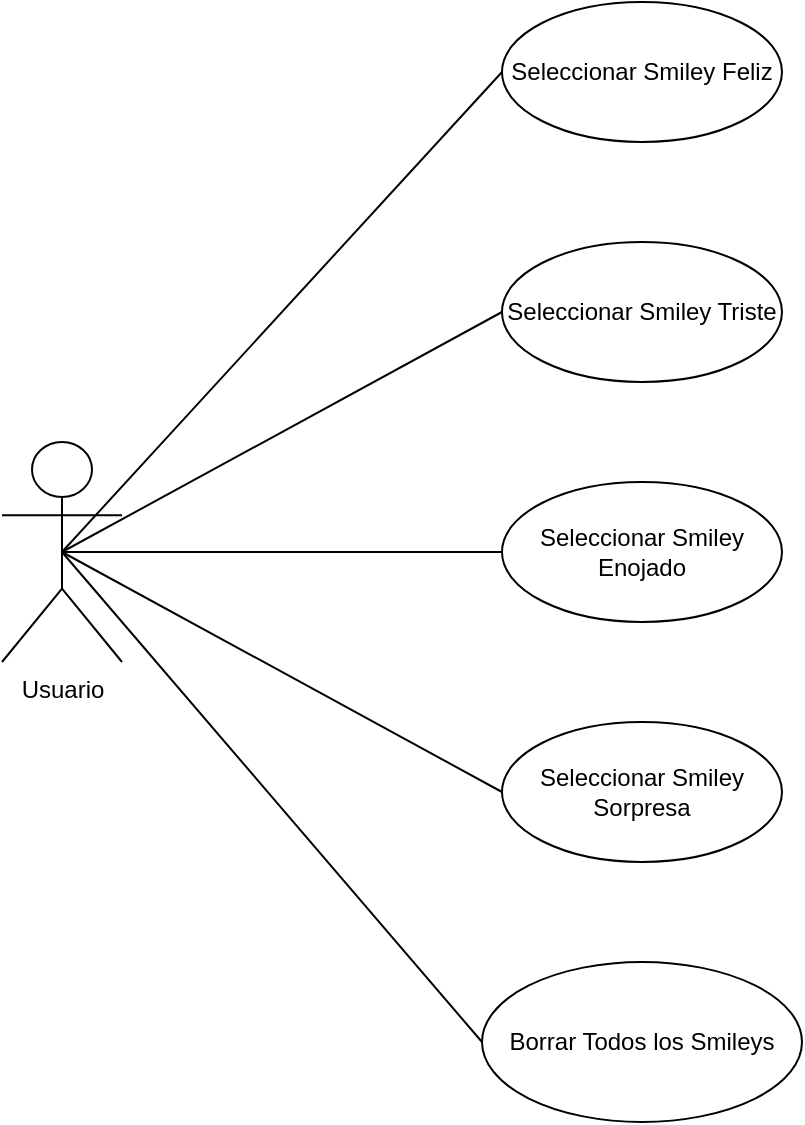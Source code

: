 <mxfile version="27.0.8">
  <diagram name="Página-1" id="4qcjo1QH9zZb1pUCdPCP">
    <mxGraphModel dx="1358" dy="751" grid="1" gridSize="10" guides="1" tooltips="1" connect="1" arrows="1" fold="1" page="1" pageScale="1" pageWidth="827" pageHeight="1169" math="0" shadow="0">
      <root>
        <mxCell id="0" />
        <mxCell id="1" parent="0" />
        <mxCell id="G1nVPlO1smduGG9V12vM-1" value="&lt;font style=&quot;vertical-align: inherit;&quot;&gt;&lt;font style=&quot;vertical-align: inherit;&quot;&gt;Usuario&lt;/font&gt;&lt;/font&gt;" style="shape=umlActor;verticalLabelPosition=bottom;verticalAlign=top;html=1;" vertex="1" parent="1">
          <mxGeometry x="190" y="290" width="60" height="110" as="geometry" />
        </mxCell>
        <mxCell id="G1nVPlO1smduGG9V12vM-3" value="&lt;font style=&quot;vertical-align: inherit;&quot;&gt;&lt;font style=&quot;vertical-align: inherit;&quot;&gt;Seleccionar Smiley Feliz&lt;/font&gt;&lt;/font&gt;" style="ellipse;whiteSpace=wrap;html=1;" vertex="1" parent="1">
          <mxGeometry x="440" y="70" width="140" height="70" as="geometry" />
        </mxCell>
        <mxCell id="G1nVPlO1smduGG9V12vM-4" value="&lt;font style=&quot;vertical-align: inherit;&quot;&gt;&lt;font style=&quot;vertical-align: inherit;&quot;&gt;Seleccionar Smiley Triste&lt;/font&gt;&lt;/font&gt;" style="ellipse;whiteSpace=wrap;html=1;" vertex="1" parent="1">
          <mxGeometry x="440" y="190" width="140" height="70" as="geometry" />
        </mxCell>
        <mxCell id="G1nVPlO1smduGG9V12vM-5" value="&lt;font style=&quot;vertical-align: inherit;&quot;&gt;&lt;font style=&quot;vertical-align: inherit;&quot;&gt;Seleccionar Smiley Enojado&lt;/font&gt;&lt;/font&gt;" style="ellipse;whiteSpace=wrap;html=1;" vertex="1" parent="1">
          <mxGeometry x="440" y="310" width="140" height="70" as="geometry" />
        </mxCell>
        <mxCell id="G1nVPlO1smduGG9V12vM-6" value="&lt;font style=&quot;vertical-align: inherit;&quot;&gt;&lt;font style=&quot;vertical-align: inherit;&quot;&gt;Seleccionar Smiley Sorpresa&lt;/font&gt;&lt;/font&gt;" style="ellipse;whiteSpace=wrap;html=1;" vertex="1" parent="1">
          <mxGeometry x="440" y="430" width="140" height="70" as="geometry" />
        </mxCell>
        <mxCell id="G1nVPlO1smduGG9V12vM-7" value="&lt;font style=&quot;vertical-align: inherit;&quot;&gt;&lt;font style=&quot;vertical-align: inherit;&quot;&gt;Borrar Todos los Smileys&lt;/font&gt;&lt;/font&gt;" style="ellipse;whiteSpace=wrap;html=1;" vertex="1" parent="1">
          <mxGeometry x="430" y="550" width="160" height="80" as="geometry" />
        </mxCell>
        <mxCell id="G1nVPlO1smduGG9V12vM-12" value="" style="endArrow=none;html=1;rounded=0;entryX=0;entryY=0.5;entryDx=0;entryDy=0;exitX=0.5;exitY=0.5;exitDx=0;exitDy=0;exitPerimeter=0;" edge="1" parent="1" source="G1nVPlO1smduGG9V12vM-1" target="G1nVPlO1smduGG9V12vM-4">
          <mxGeometry width="50" height="50" relative="1" as="geometry">
            <mxPoint x="230" y="345" as="sourcePoint" />
            <mxPoint x="350" y="260" as="targetPoint" />
          </mxGeometry>
        </mxCell>
        <mxCell id="G1nVPlO1smduGG9V12vM-13" value="" style="endArrow=none;html=1;rounded=0;entryX=0;entryY=0.5;entryDx=0;entryDy=0;exitX=0.5;exitY=0.5;exitDx=0;exitDy=0;exitPerimeter=0;" edge="1" parent="1" source="G1nVPlO1smduGG9V12vM-1" target="G1nVPlO1smduGG9V12vM-5">
          <mxGeometry width="50" height="50" relative="1" as="geometry">
            <mxPoint x="330" y="400" as="sourcePoint" />
            <mxPoint x="380" y="350" as="targetPoint" />
          </mxGeometry>
        </mxCell>
        <mxCell id="G1nVPlO1smduGG9V12vM-14" value="" style="endArrow=none;html=1;rounded=0;entryX=0;entryY=0.5;entryDx=0;entryDy=0;exitX=0.5;exitY=0.5;exitDx=0;exitDy=0;exitPerimeter=0;" edge="1" parent="1" source="G1nVPlO1smduGG9V12vM-1" target="G1nVPlO1smduGG9V12vM-6">
          <mxGeometry width="50" height="50" relative="1" as="geometry">
            <mxPoint x="310" y="510" as="sourcePoint" />
            <mxPoint x="360" y="460" as="targetPoint" />
          </mxGeometry>
        </mxCell>
        <mxCell id="G1nVPlO1smduGG9V12vM-15" value="" style="endArrow=none;html=1;rounded=0;entryX=0;entryY=0.5;entryDx=0;entryDy=0;exitX=0.5;exitY=0.5;exitDx=0;exitDy=0;exitPerimeter=0;" edge="1" parent="1" source="G1nVPlO1smduGG9V12vM-1" target="G1nVPlO1smduGG9V12vM-7">
          <mxGeometry width="50" height="50" relative="1" as="geometry">
            <mxPoint x="340" y="590" as="sourcePoint" />
            <mxPoint x="390" y="540" as="targetPoint" />
          </mxGeometry>
        </mxCell>
        <mxCell id="G1nVPlO1smduGG9V12vM-16" value="" style="endArrow=none;html=1;rounded=0;entryX=0;entryY=0.5;entryDx=0;entryDy=0;exitX=0.5;exitY=0.5;exitDx=0;exitDy=0;exitPerimeter=0;" edge="1" parent="1" source="G1nVPlO1smduGG9V12vM-1" target="G1nVPlO1smduGG9V12vM-3">
          <mxGeometry width="50" height="50" relative="1" as="geometry">
            <mxPoint x="330" y="210" as="sourcePoint" />
            <mxPoint x="380" y="160" as="targetPoint" />
          </mxGeometry>
        </mxCell>
      </root>
    </mxGraphModel>
  </diagram>
</mxfile>
